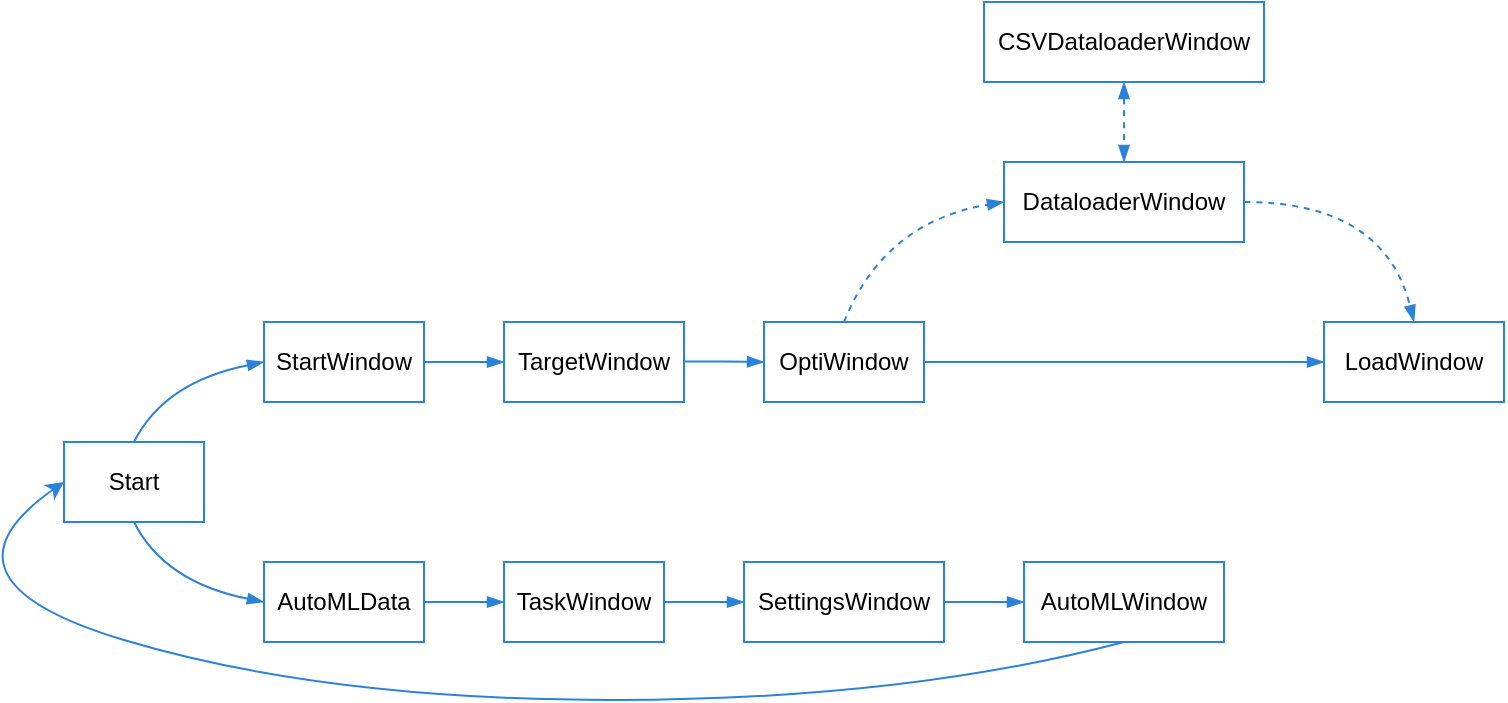<mxfile version="16.5.6" type="device"><diagram id="OlFdgWkJD_0NBPiPximQ" name="Page-1"><mxGraphModel dx="677" dy="415" grid="1" gridSize="10" guides="1" tooltips="1" connect="1" arrows="1" fold="1" page="1" pageScale="1" pageWidth="1169" pageHeight="827" math="0" shadow="0"><root><mxCell id="0"/><mxCell id="1" parent="0"/><mxCell id="9XY2fEfZUwZwBMNaAEKY-5" value="Start" style="rounded=0;whiteSpace=wrap;html=1;strokeColor=#2A82DA;" parent="1" vertex="1"><mxGeometry x="110" y="270" width="70" height="40" as="geometry"/></mxCell><mxCell id="9XY2fEfZUwZwBMNaAEKY-11" style="edgeStyle=orthogonalEdgeStyle;rounded=0;orthogonalLoop=1;jettySize=auto;html=1;exitX=1;exitY=0.5;exitDx=0;exitDy=0;entryX=0;entryY=0.5;entryDx=0;entryDy=0;endArrow=blockThin;endFill=1;strokeColor=#2A82DA;" parent="1" source="9XY2fEfZUwZwBMNaAEKY-6" target="9XY2fEfZUwZwBMNaAEKY-10" edge="1"><mxGeometry relative="1" as="geometry"/></mxCell><mxCell id="9XY2fEfZUwZwBMNaAEKY-6" value="StartWindow" style="rounded=0;whiteSpace=wrap;html=1;strokeColor=#2A82DA;" parent="1" vertex="1"><mxGeometry x="210" y="210" width="80" height="40" as="geometry"/></mxCell><mxCell id="9XY2fEfZUwZwBMNaAEKY-10" value="TargetWindow" style="rounded=0;whiteSpace=wrap;html=1;strokeColor=#2A82DA;" parent="1" vertex="1"><mxGeometry x="330" y="210" width="90" height="40" as="geometry"/></mxCell><mxCell id="9XY2fEfZUwZwBMNaAEKY-15" value="" style="curved=1;endArrow=blockThin;html=1;rounded=0;exitX=0.5;exitY=0;exitDx=0;exitDy=0;entryX=0;entryY=0.5;entryDx=0;entryDy=0;endFill=1;strokeColor=#2A82DA;" parent="1" source="9XY2fEfZUwZwBMNaAEKY-5" target="9XY2fEfZUwZwBMNaAEKY-6" edge="1"><mxGeometry width="50" height="50" relative="1" as="geometry"><mxPoint x="130" y="280" as="sourcePoint"/><mxPoint x="180" y="230" as="targetPoint"/><Array as="points"><mxPoint x="160" y="240"/></Array></mxGeometry></mxCell><mxCell id="9XY2fEfZUwZwBMNaAEKY-29" value="OptiWindow" style="rounded=0;whiteSpace=wrap;html=1;strokeColor=#2A82DA;" parent="1" vertex="1"><mxGeometry x="460" y="210" width="80" height="40" as="geometry"/></mxCell><mxCell id="9XY2fEfZUwZwBMNaAEKY-30" style="edgeStyle=orthogonalEdgeStyle;rounded=0;orthogonalLoop=1;jettySize=auto;html=1;exitX=1;exitY=0.493;exitDx=0;exitDy=0;endArrow=blockThin;endFill=1;exitPerimeter=0;entryX=0;entryY=0.5;entryDx=0;entryDy=0;strokeColor=#2A82DA;" parent="1" source="9XY2fEfZUwZwBMNaAEKY-10" target="9XY2fEfZUwZwBMNaAEKY-29" edge="1"><mxGeometry relative="1" as="geometry"><mxPoint x="424" y="229.71" as="sourcePoint"/><mxPoint x="442" y="240" as="targetPoint"/></mxGeometry></mxCell><mxCell id="9XY2fEfZUwZwBMNaAEKY-31" value="DataloaderWindow" style="rounded=0;whiteSpace=wrap;html=1;strokeColor=#2A82DA;" parent="1" vertex="1"><mxGeometry x="580" y="130" width="120" height="40" as="geometry"/></mxCell><mxCell id="9XY2fEfZUwZwBMNaAEKY-33" value="LoadWindow" style="rounded=0;whiteSpace=wrap;html=1;strokeColor=#2A82DA;" parent="1" vertex="1"><mxGeometry x="740" y="210" width="90" height="40" as="geometry"/></mxCell><mxCell id="9XY2fEfZUwZwBMNaAEKY-34" style="edgeStyle=orthogonalEdgeStyle;rounded=0;orthogonalLoop=1;jettySize=auto;html=1;exitX=1;exitY=0.5;exitDx=0;exitDy=0;endArrow=blockThin;endFill=1;entryX=0;entryY=0.5;entryDx=0;entryDy=0;strokeColor=#2A82DA;" parent="1" source="9XY2fEfZUwZwBMNaAEKY-29" target="9XY2fEfZUwZwBMNaAEKY-33" edge="1"><mxGeometry relative="1" as="geometry"><mxPoint x="430" y="239.72" as="sourcePoint"/><mxPoint x="470" y="240" as="targetPoint"/></mxGeometry></mxCell><mxCell id="9XY2fEfZUwZwBMNaAEKY-35" value="" style="curved=1;endArrow=blockThin;html=1;rounded=0;exitX=0.5;exitY=0;exitDx=0;exitDy=0;entryX=0;entryY=0.5;entryDx=0;entryDy=0;endFill=1;dashed=1;strokeColor=#2A82DA;" parent="1" source="9XY2fEfZUwZwBMNaAEKY-29" target="9XY2fEfZUwZwBMNaAEKY-31" edge="1"><mxGeometry width="50" height="50" relative="1" as="geometry"><mxPoint x="500" y="190" as="sourcePoint"/><mxPoint x="565" y="130" as="targetPoint"/><Array as="points"><mxPoint x="520" y="160"/></Array></mxGeometry></mxCell><mxCell id="9XY2fEfZUwZwBMNaAEKY-36" value="" style="curved=1;endArrow=blockThin;html=1;rounded=0;exitX=1;exitY=0.5;exitDx=0;exitDy=0;entryX=0.5;entryY=0;entryDx=0;entryDy=0;endFill=1;dashed=1;strokeColor=#2A82DA;" parent="1" source="9XY2fEfZUwZwBMNaAEKY-31" target="9XY2fEfZUwZwBMNaAEKY-33" edge="1"><mxGeometry width="50" height="50" relative="1" as="geometry"><mxPoint x="752.5" y="200" as="sourcePoint"/><mxPoint x="817.5" y="140" as="targetPoint"/><Array as="points"><mxPoint x="770" y="150"/></Array></mxGeometry></mxCell><mxCell id="9XY2fEfZUwZwBMNaAEKY-37" value="AutoMLData" style="rounded=0;whiteSpace=wrap;html=1;strokeColor=#2A82DA;" parent="1" vertex="1"><mxGeometry x="210" y="330" width="80" height="40" as="geometry"/></mxCell><mxCell id="9XY2fEfZUwZwBMNaAEKY-40" value="" style="curved=1;endArrow=blockThin;html=1;rounded=0;exitX=0.5;exitY=1;exitDx=0;exitDy=0;entryX=0;entryY=0.5;entryDx=0;entryDy=0;endFill=1;strokeColor=#2A82DA;" parent="1" source="9XY2fEfZUwZwBMNaAEKY-5" target="9XY2fEfZUwZwBMNaAEKY-37" edge="1"><mxGeometry width="50" height="50" relative="1" as="geometry"><mxPoint x="140" y="400" as="sourcePoint"/><mxPoint x="205" y="360" as="targetPoint"/><Array as="points"><mxPoint x="160" y="340"/></Array></mxGeometry></mxCell><mxCell id="9XY2fEfZUwZwBMNaAEKY-41" value="TaskWindow" style="rounded=0;whiteSpace=wrap;html=1;strokeColor=#2A82DA;" parent="1" vertex="1"><mxGeometry x="330" y="330" width="80" height="40" as="geometry"/></mxCell><mxCell id="9XY2fEfZUwZwBMNaAEKY-42" style="edgeStyle=orthogonalEdgeStyle;rounded=0;orthogonalLoop=1;jettySize=auto;html=1;exitX=1;exitY=0.5;exitDx=0;exitDy=0;entryX=0;entryY=0.5;entryDx=0;entryDy=0;endArrow=blockThin;endFill=1;strokeColor=#2A82DA;" parent="1" source="9XY2fEfZUwZwBMNaAEKY-37" target="9XY2fEfZUwZwBMNaAEKY-41" edge="1"><mxGeometry relative="1" as="geometry"><mxPoint x="300" y="310" as="sourcePoint"/><mxPoint x="340" y="310" as="targetPoint"/></mxGeometry></mxCell><mxCell id="9XY2fEfZUwZwBMNaAEKY-44" style="edgeStyle=orthogonalEdgeStyle;rounded=0;orthogonalLoop=1;jettySize=auto;html=1;exitX=1;exitY=0.5;exitDx=0;exitDy=0;entryX=0;entryY=0.5;entryDx=0;entryDy=0;endArrow=blockThin;endFill=1;strokeColor=#2A82DA;" parent="1" source="9XY2fEfZUwZwBMNaAEKY-41" target="9XY2fEfZUwZwBMNaAEKY-45" edge="1"><mxGeometry relative="1" as="geometry"><mxPoint x="300" y="360" as="sourcePoint"/><mxPoint x="450" y="350" as="targetPoint"/></mxGeometry></mxCell><mxCell id="9XY2fEfZUwZwBMNaAEKY-45" value="SettingsWindow" style="rounded=0;whiteSpace=wrap;html=1;strokeColor=#2A82DA;" parent="1" vertex="1"><mxGeometry x="450" y="330" width="100" height="40" as="geometry"/></mxCell><mxCell id="9XY2fEfZUwZwBMNaAEKY-47" value="AutoMLWindow" style="rounded=0;whiteSpace=wrap;html=1;strokeColor=#2A82DA;" parent="1" vertex="1"><mxGeometry x="590" y="330" width="100" height="40" as="geometry"/></mxCell><mxCell id="9XY2fEfZUwZwBMNaAEKY-48" style="edgeStyle=orthogonalEdgeStyle;rounded=0;orthogonalLoop=1;jettySize=auto;html=1;exitX=1;exitY=0.5;exitDx=0;exitDy=0;entryX=0;entryY=0.5;entryDx=0;entryDy=0;endArrow=blockThin;endFill=1;strokeColor=#2A82DA;" parent="1" source="9XY2fEfZUwZwBMNaAEKY-45" target="9XY2fEfZUwZwBMNaAEKY-47" edge="1"><mxGeometry relative="1" as="geometry"><mxPoint x="420" y="360" as="sourcePoint"/><mxPoint x="460" y="360" as="targetPoint"/></mxGeometry></mxCell><mxCell id="9XY2fEfZUwZwBMNaAEKY-51" value="" style="curved=1;endArrow=classic;html=1;rounded=0;exitX=0.5;exitY=1;exitDx=0;exitDy=0;entryX=0;entryY=0.5;entryDx=0;entryDy=0;strokeColor=#2A82DA;" parent="1" source="9XY2fEfZUwZwBMNaAEKY-47" target="9XY2fEfZUwZwBMNaAEKY-5" edge="1"><mxGeometry width="50" height="50" relative="1" as="geometry"><mxPoint x="520" y="369" as="sourcePoint"/><mxPoint x="570" y="319" as="targetPoint"/><Array as="points"><mxPoint x="530" y="399"/><mxPoint x="240" y="399"/><mxPoint x="40" y="339"/></Array></mxGeometry></mxCell><mxCell id="VvRrHq5iq1rRbYPm6U3l-1" value="CSVDataloaderWindow" style="rounded=0;whiteSpace=wrap;html=1;strokeColor=#2A82DA;" vertex="1" parent="1"><mxGeometry x="570" y="50" width="140" height="40" as="geometry"/></mxCell><mxCell id="VvRrHq5iq1rRbYPm6U3l-3" style="rounded=0;orthogonalLoop=1;jettySize=auto;html=1;exitX=0.5;exitY=1;exitDx=0;exitDy=0;endArrow=blockThin;endFill=1;strokeColor=#2A82DA;entryX=0.5;entryY=0;entryDx=0;entryDy=0;dashed=1;startArrow=blockThin;startFill=1;" edge="1" parent="1" source="VvRrHq5iq1rRbYPm6U3l-1" target="9XY2fEfZUwZwBMNaAEKY-31"><mxGeometry relative="1" as="geometry"><mxPoint x="730" y="130" as="sourcePoint"/><mxPoint x="630" y="120" as="targetPoint"/></mxGeometry></mxCell></root></mxGraphModel></diagram></mxfile>